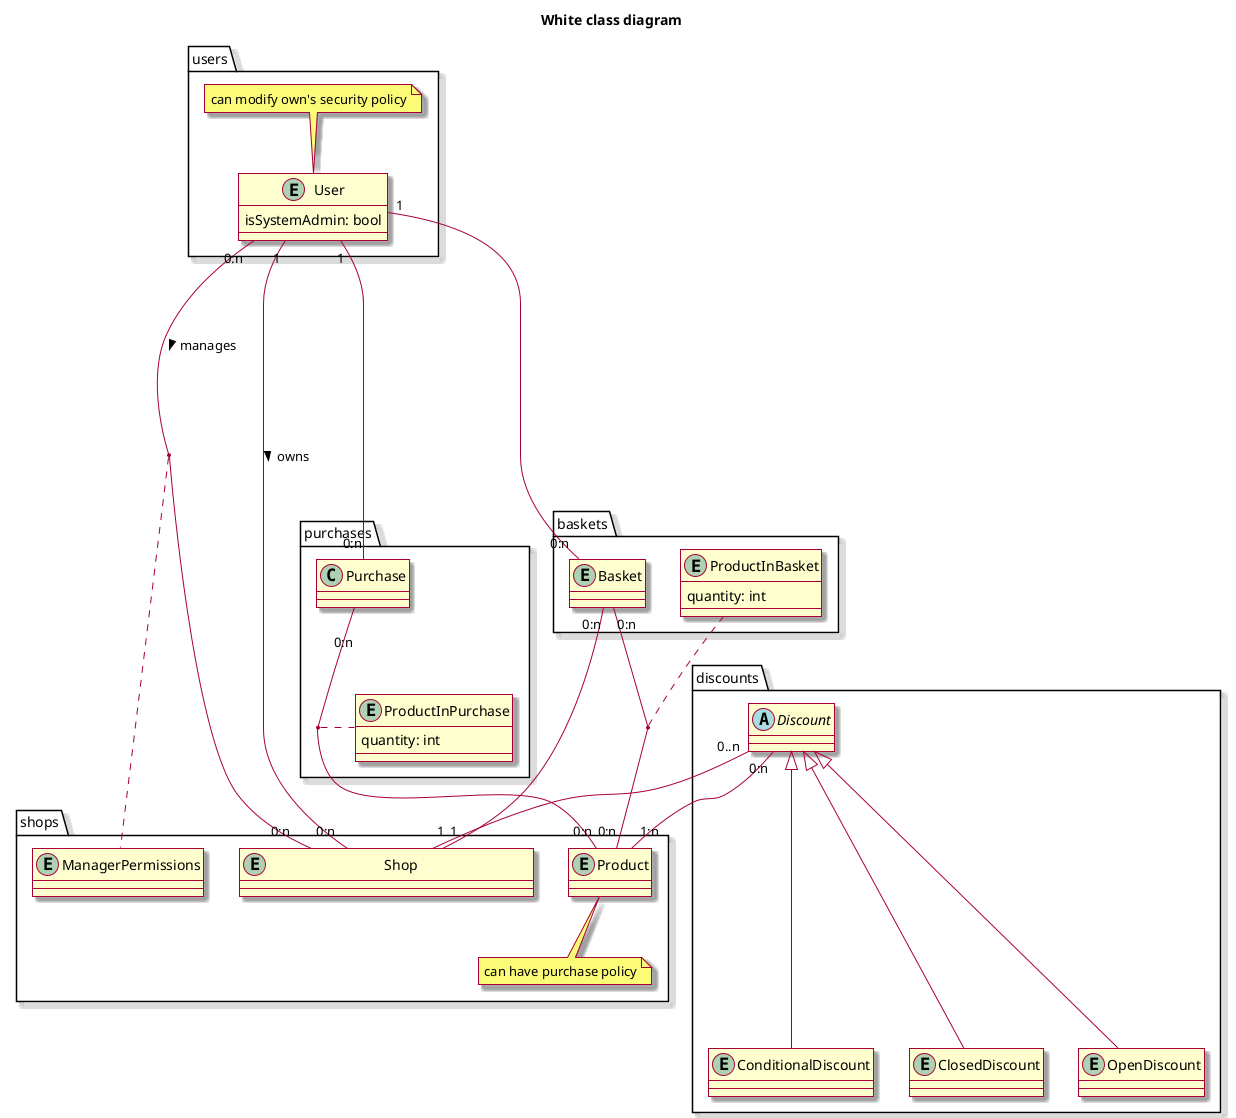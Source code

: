 @startuml

title White class diagram

skin rose
skinparam linetype poly

/'!pragma ratio 0.5
allow_mixing
'/


package users {
    entity User {
	  isSystemAdmin: bool
	}
	
	note top of User
	can modify own's security policy
	end note
}

package shops {
    entity "\t\t\t\tShop\t\t\t\t" as Shop
    entity Product
    
    note bottom of  Product
    can have purchase policy
    end note

    entity ManagerPermissions
}


User "1" ---- "0:n" Shop: owns >
User "0:n" --d-- "0:n" Shop: manages >
(User, Shop) ..l.. ManagerPermissions

package discounts {
    
    abstract class Discount
   
    entity OpenDiscount
    entity ConditionalDiscount
    entity ClosedDiscount
    
    OpenDiscount --u--|> Discount
    ConditionalDiscount --u--|> Discount
    ClosedDiscount --u--|> Discount

}

Discount "0:n" -- "1:n" Product
Discount "0..n" -- "1" Shop

package purchases {
    entity ProductInPurchase {
        quantity: int
    }

    Purchase "\n0:n" -- "0:n" Product
    (Purchase, Product) .. ProductInPurchase
    User "1" -- "0:n" Purchase
}

package baskets {
    entity Basket    
    entity ProductInBasket {
        quantity: int
    }
}

Basket "0:n" -- "0:n" Product
(Basket, Product) .. ProductInBasket
Basket "0:n" -- "1" Shop

User "1" -- "0:n" Basket


/'
package notifications
package dm
package reviews
package reports
'/


@enduml